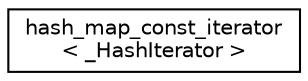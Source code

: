 digraph "Graphical Class Hierarchy"
{
  edge [fontname="Helvetica",fontsize="10",labelfontname="Helvetica",labelfontsize="10"];
  node [fontname="Helvetica",fontsize="10",shape=record];
  rankdir="LR";
  Node1 [label="hash_map_const_iterator\l\< _HashIterator \>",height=0.2,width=0.4,color="black", fillcolor="white", style="filled",URL="$classhash__map__const__iterator.html"];
}
